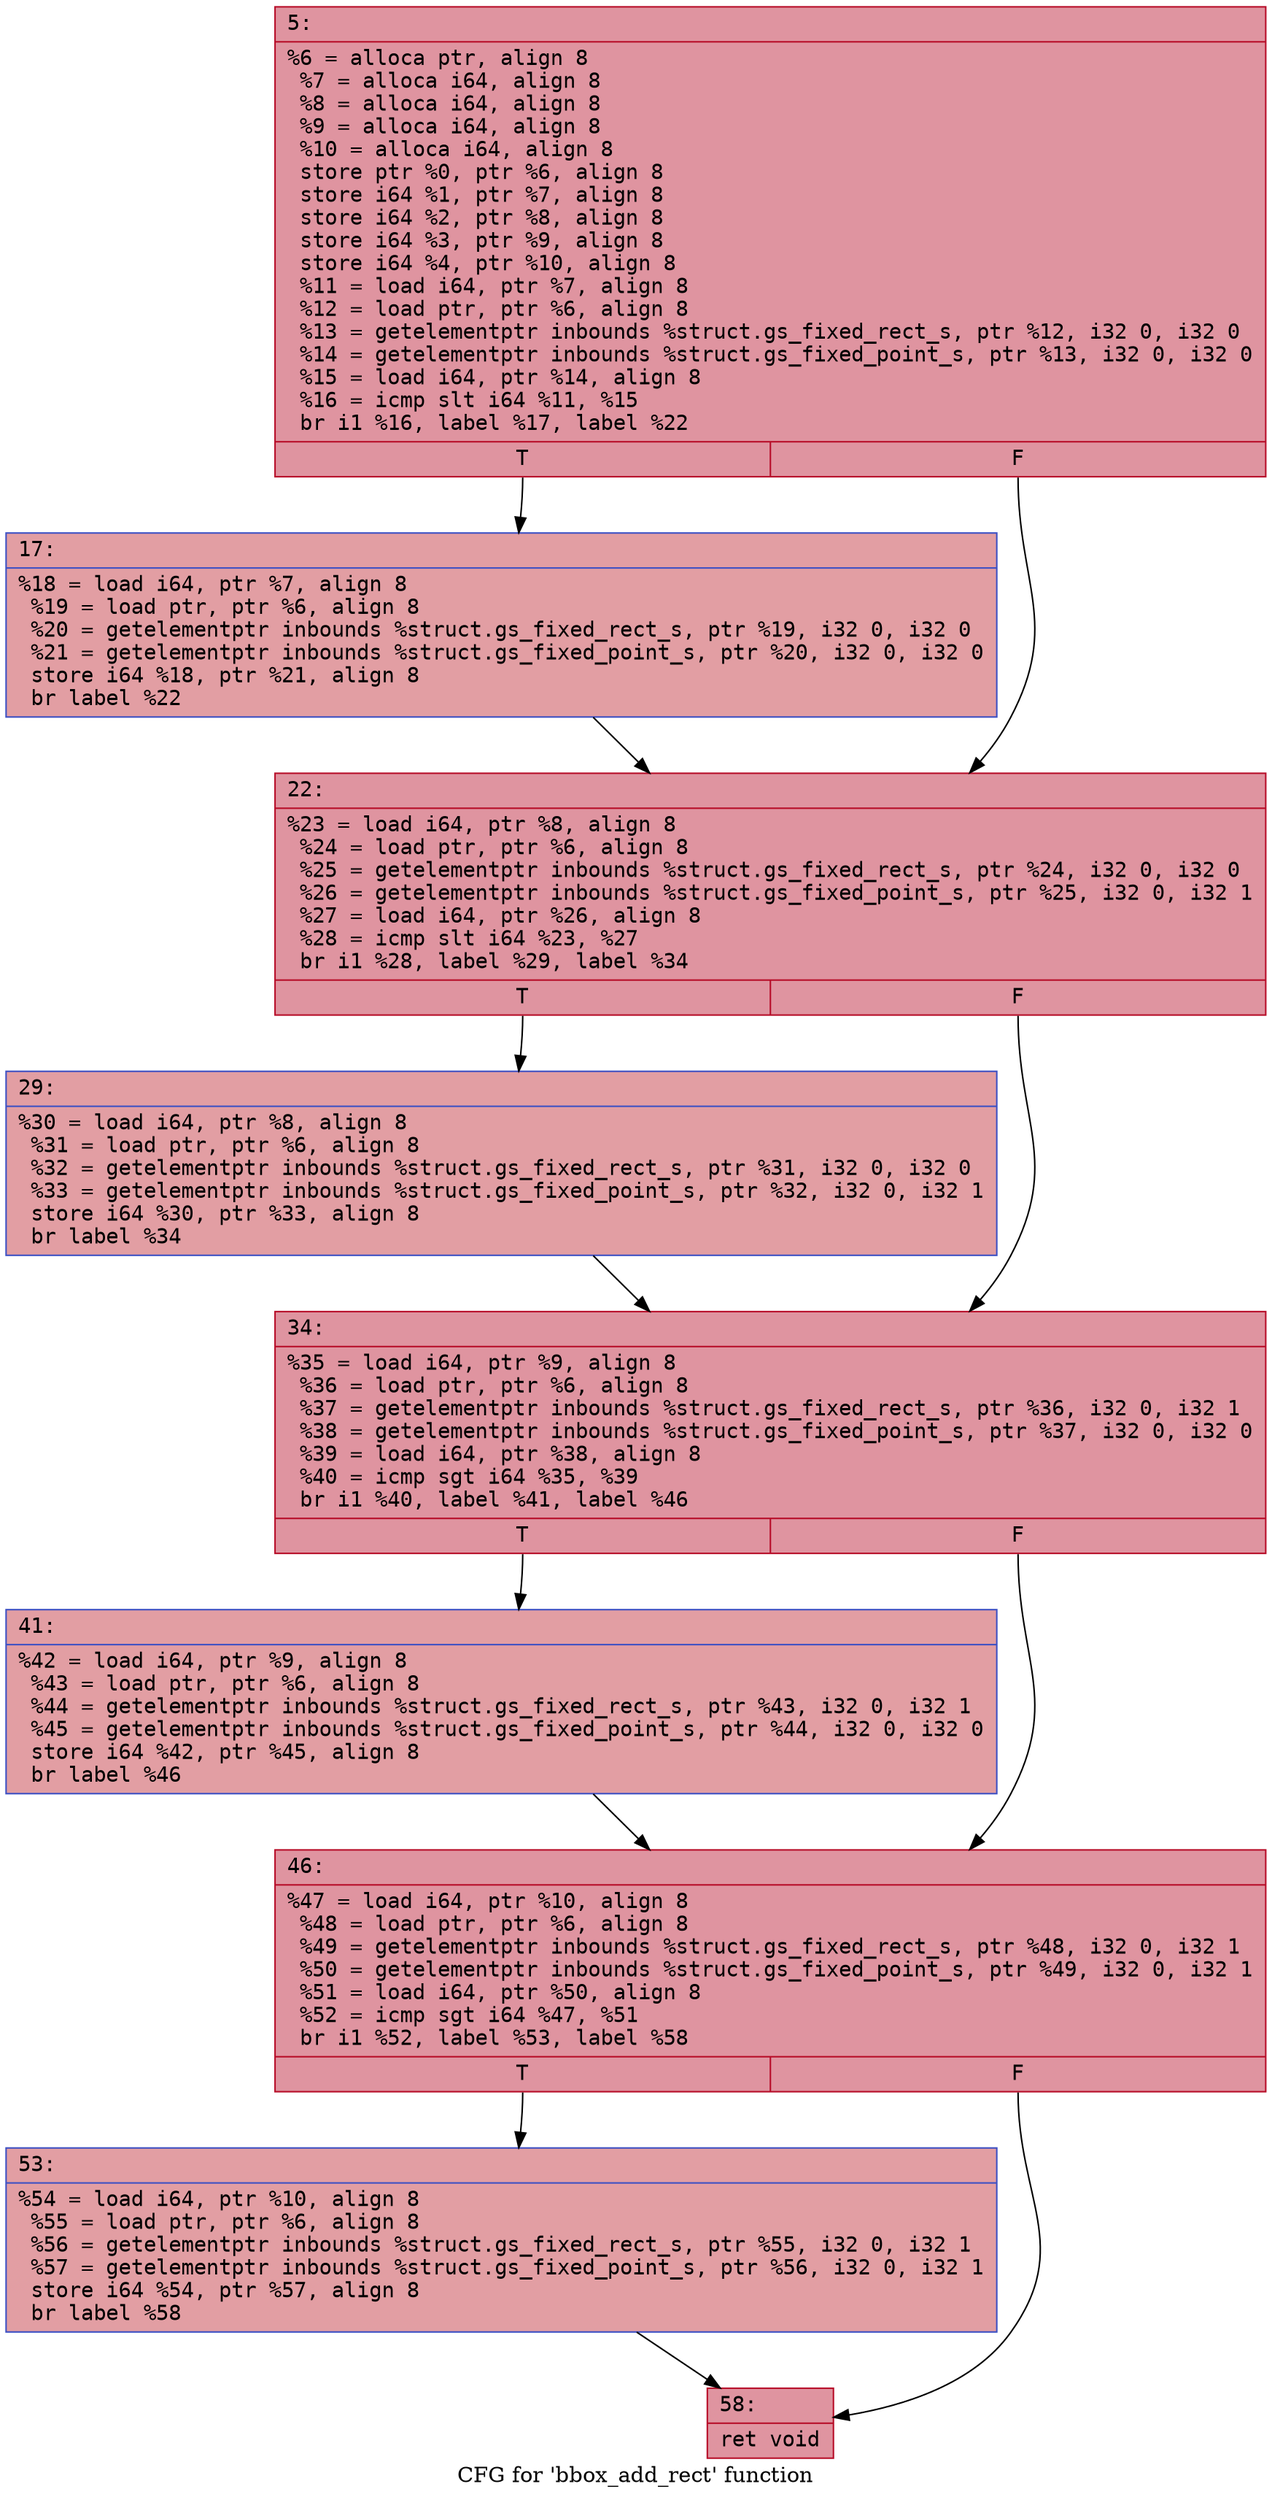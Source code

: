 digraph "CFG for 'bbox_add_rect' function" {
	label="CFG for 'bbox_add_rect' function";

	Node0x60000323b020 [shape=record,color="#b70d28ff", style=filled, fillcolor="#b70d2870" fontname="Courier",label="{5:\l|  %6 = alloca ptr, align 8\l  %7 = alloca i64, align 8\l  %8 = alloca i64, align 8\l  %9 = alloca i64, align 8\l  %10 = alloca i64, align 8\l  store ptr %0, ptr %6, align 8\l  store i64 %1, ptr %7, align 8\l  store i64 %2, ptr %8, align 8\l  store i64 %3, ptr %9, align 8\l  store i64 %4, ptr %10, align 8\l  %11 = load i64, ptr %7, align 8\l  %12 = load ptr, ptr %6, align 8\l  %13 = getelementptr inbounds %struct.gs_fixed_rect_s, ptr %12, i32 0, i32 0\l  %14 = getelementptr inbounds %struct.gs_fixed_point_s, ptr %13, i32 0, i32 0\l  %15 = load i64, ptr %14, align 8\l  %16 = icmp slt i64 %11, %15\l  br i1 %16, label %17, label %22\l|{<s0>T|<s1>F}}"];
	Node0x60000323b020:s0 -> Node0x60000323b070[tooltip="5 -> 17\nProbability 50.00%" ];
	Node0x60000323b020:s1 -> Node0x60000323b0c0[tooltip="5 -> 22\nProbability 50.00%" ];
	Node0x60000323b070 [shape=record,color="#3d50c3ff", style=filled, fillcolor="#be242e70" fontname="Courier",label="{17:\l|  %18 = load i64, ptr %7, align 8\l  %19 = load ptr, ptr %6, align 8\l  %20 = getelementptr inbounds %struct.gs_fixed_rect_s, ptr %19, i32 0, i32 0\l  %21 = getelementptr inbounds %struct.gs_fixed_point_s, ptr %20, i32 0, i32 0\l  store i64 %18, ptr %21, align 8\l  br label %22\l}"];
	Node0x60000323b070 -> Node0x60000323b0c0[tooltip="17 -> 22\nProbability 100.00%" ];
	Node0x60000323b0c0 [shape=record,color="#b70d28ff", style=filled, fillcolor="#b70d2870" fontname="Courier",label="{22:\l|  %23 = load i64, ptr %8, align 8\l  %24 = load ptr, ptr %6, align 8\l  %25 = getelementptr inbounds %struct.gs_fixed_rect_s, ptr %24, i32 0, i32 0\l  %26 = getelementptr inbounds %struct.gs_fixed_point_s, ptr %25, i32 0, i32 1\l  %27 = load i64, ptr %26, align 8\l  %28 = icmp slt i64 %23, %27\l  br i1 %28, label %29, label %34\l|{<s0>T|<s1>F}}"];
	Node0x60000323b0c0:s0 -> Node0x60000323b110[tooltip="22 -> 29\nProbability 50.00%" ];
	Node0x60000323b0c0:s1 -> Node0x60000323b160[tooltip="22 -> 34\nProbability 50.00%" ];
	Node0x60000323b110 [shape=record,color="#3d50c3ff", style=filled, fillcolor="#be242e70" fontname="Courier",label="{29:\l|  %30 = load i64, ptr %8, align 8\l  %31 = load ptr, ptr %6, align 8\l  %32 = getelementptr inbounds %struct.gs_fixed_rect_s, ptr %31, i32 0, i32 0\l  %33 = getelementptr inbounds %struct.gs_fixed_point_s, ptr %32, i32 0, i32 1\l  store i64 %30, ptr %33, align 8\l  br label %34\l}"];
	Node0x60000323b110 -> Node0x60000323b160[tooltip="29 -> 34\nProbability 100.00%" ];
	Node0x60000323b160 [shape=record,color="#b70d28ff", style=filled, fillcolor="#b70d2870" fontname="Courier",label="{34:\l|  %35 = load i64, ptr %9, align 8\l  %36 = load ptr, ptr %6, align 8\l  %37 = getelementptr inbounds %struct.gs_fixed_rect_s, ptr %36, i32 0, i32 1\l  %38 = getelementptr inbounds %struct.gs_fixed_point_s, ptr %37, i32 0, i32 0\l  %39 = load i64, ptr %38, align 8\l  %40 = icmp sgt i64 %35, %39\l  br i1 %40, label %41, label %46\l|{<s0>T|<s1>F}}"];
	Node0x60000323b160:s0 -> Node0x60000323b1b0[tooltip="34 -> 41\nProbability 50.00%" ];
	Node0x60000323b160:s1 -> Node0x60000323b200[tooltip="34 -> 46\nProbability 50.00%" ];
	Node0x60000323b1b0 [shape=record,color="#3d50c3ff", style=filled, fillcolor="#be242e70" fontname="Courier",label="{41:\l|  %42 = load i64, ptr %9, align 8\l  %43 = load ptr, ptr %6, align 8\l  %44 = getelementptr inbounds %struct.gs_fixed_rect_s, ptr %43, i32 0, i32 1\l  %45 = getelementptr inbounds %struct.gs_fixed_point_s, ptr %44, i32 0, i32 0\l  store i64 %42, ptr %45, align 8\l  br label %46\l}"];
	Node0x60000323b1b0 -> Node0x60000323b200[tooltip="41 -> 46\nProbability 100.00%" ];
	Node0x60000323b200 [shape=record,color="#b70d28ff", style=filled, fillcolor="#b70d2870" fontname="Courier",label="{46:\l|  %47 = load i64, ptr %10, align 8\l  %48 = load ptr, ptr %6, align 8\l  %49 = getelementptr inbounds %struct.gs_fixed_rect_s, ptr %48, i32 0, i32 1\l  %50 = getelementptr inbounds %struct.gs_fixed_point_s, ptr %49, i32 0, i32 1\l  %51 = load i64, ptr %50, align 8\l  %52 = icmp sgt i64 %47, %51\l  br i1 %52, label %53, label %58\l|{<s0>T|<s1>F}}"];
	Node0x60000323b200:s0 -> Node0x60000323b250[tooltip="46 -> 53\nProbability 50.00%" ];
	Node0x60000323b200:s1 -> Node0x60000323b2a0[tooltip="46 -> 58\nProbability 50.00%" ];
	Node0x60000323b250 [shape=record,color="#3d50c3ff", style=filled, fillcolor="#be242e70" fontname="Courier",label="{53:\l|  %54 = load i64, ptr %10, align 8\l  %55 = load ptr, ptr %6, align 8\l  %56 = getelementptr inbounds %struct.gs_fixed_rect_s, ptr %55, i32 0, i32 1\l  %57 = getelementptr inbounds %struct.gs_fixed_point_s, ptr %56, i32 0, i32 1\l  store i64 %54, ptr %57, align 8\l  br label %58\l}"];
	Node0x60000323b250 -> Node0x60000323b2a0[tooltip="53 -> 58\nProbability 100.00%" ];
	Node0x60000323b2a0 [shape=record,color="#b70d28ff", style=filled, fillcolor="#b70d2870" fontname="Courier",label="{58:\l|  ret void\l}"];
}
